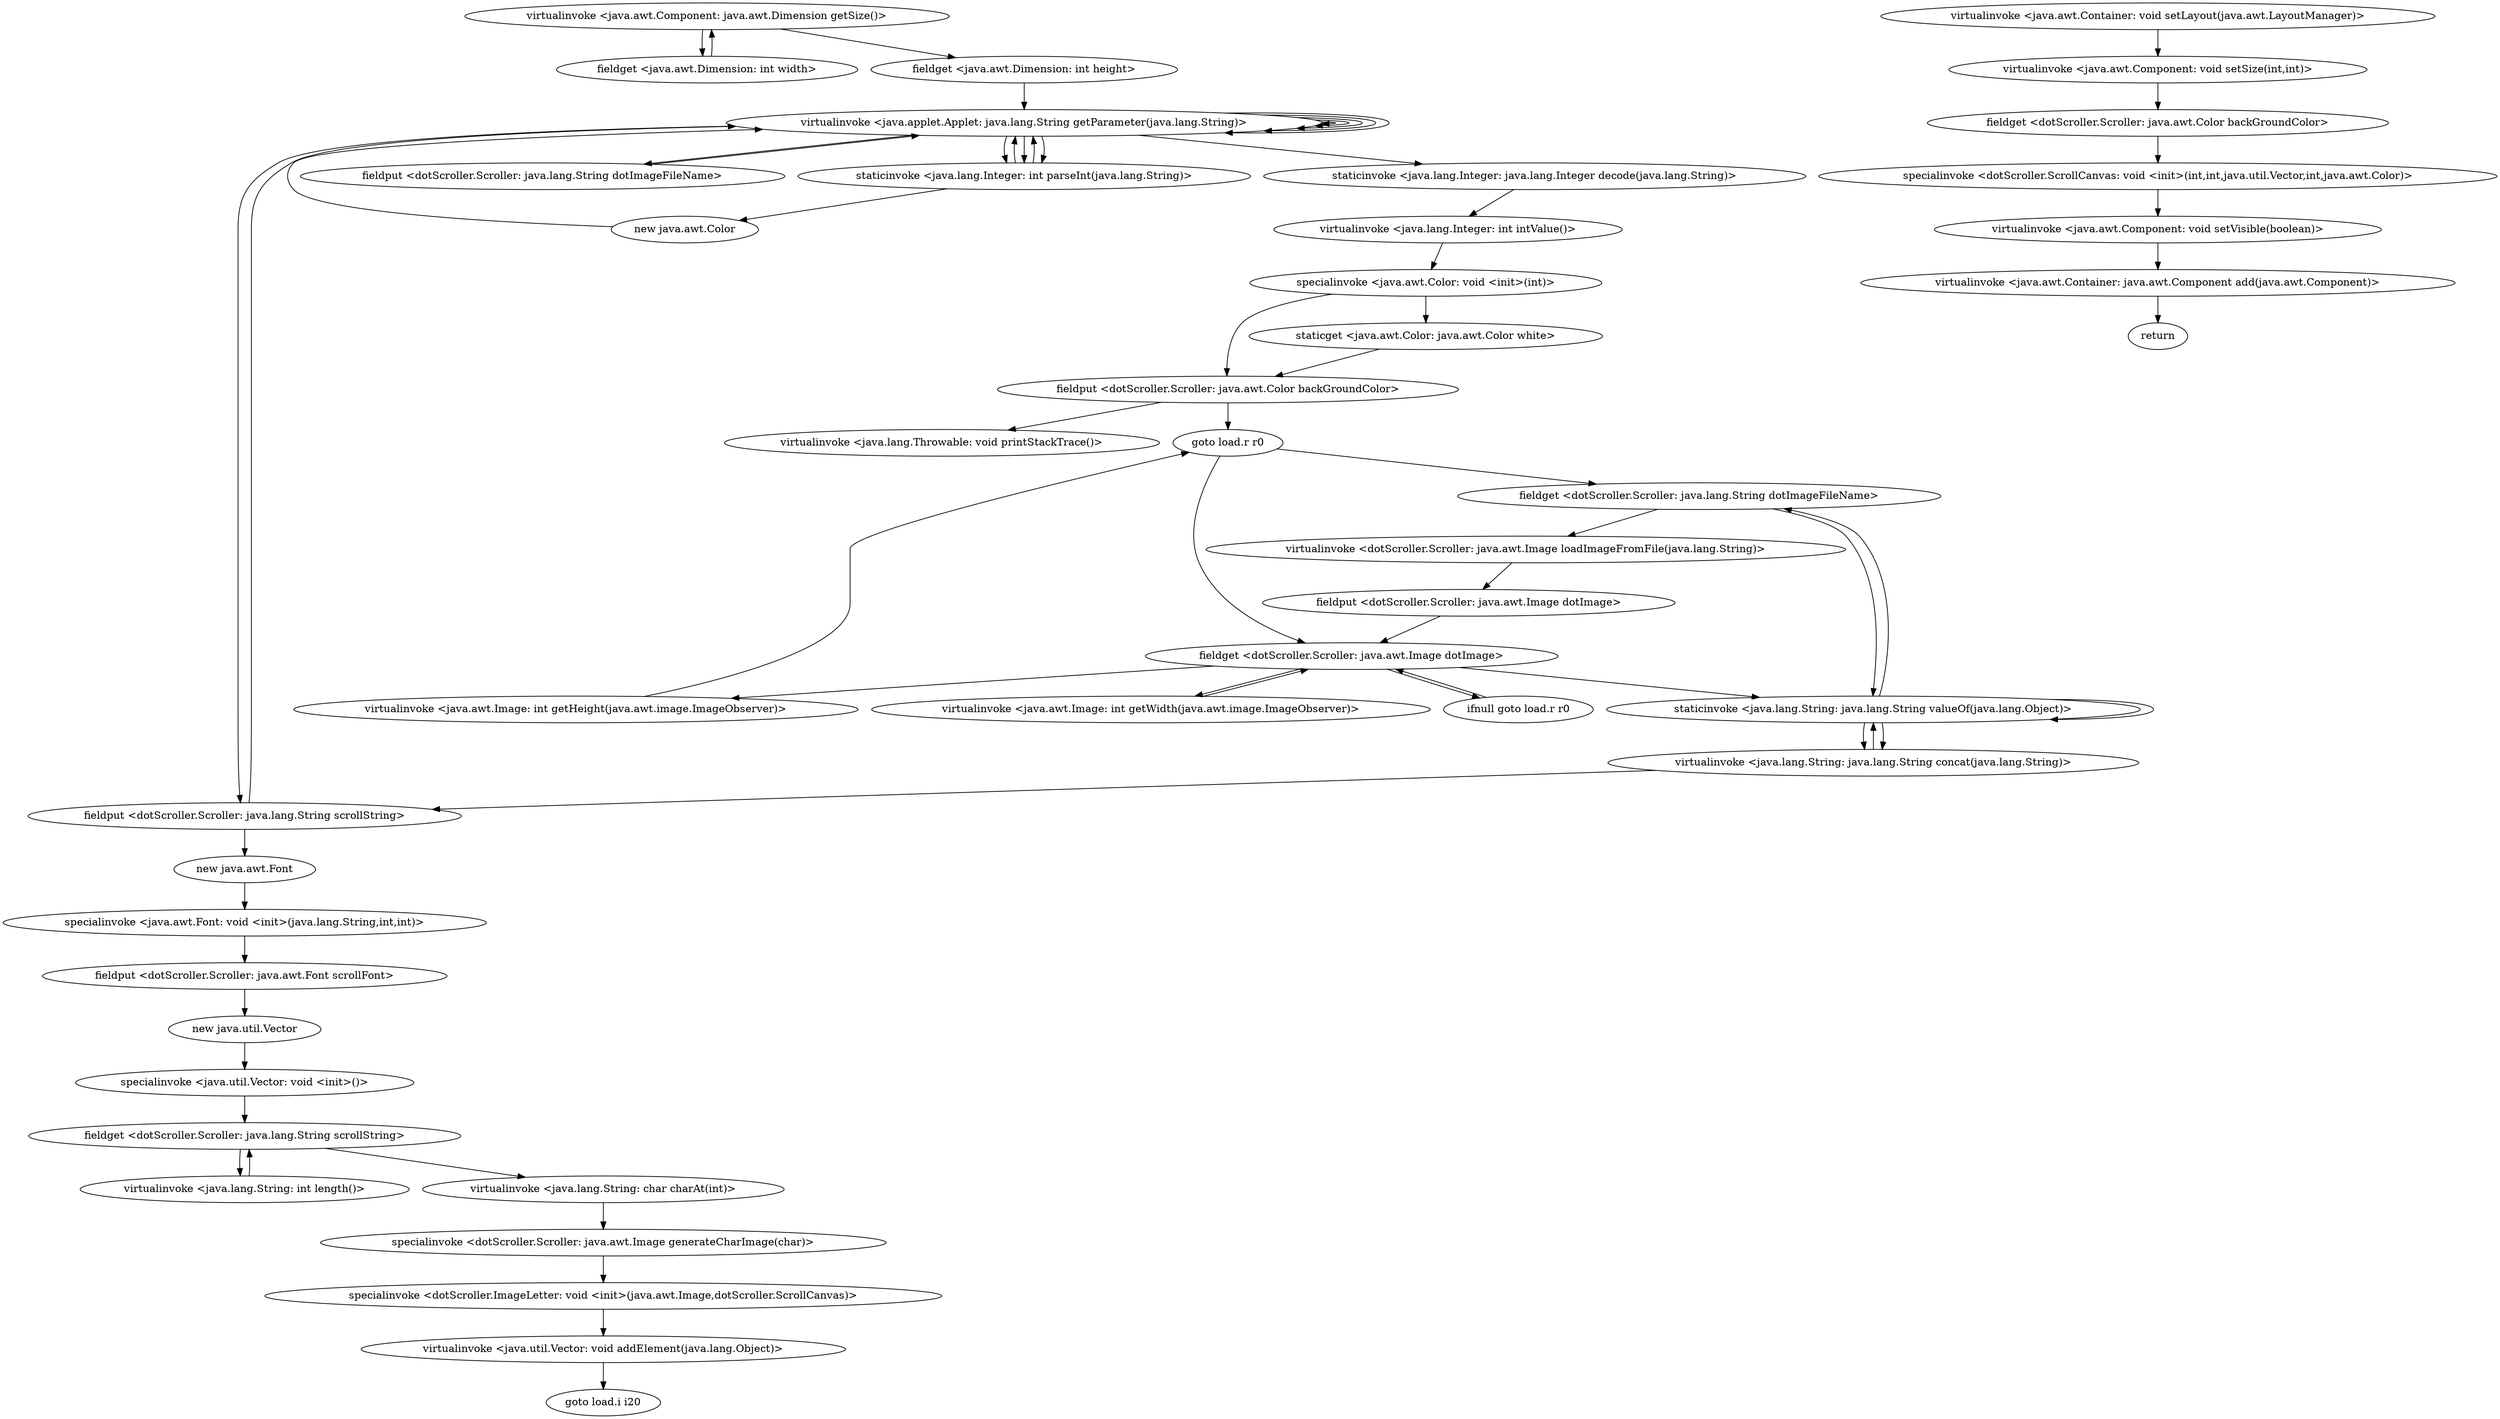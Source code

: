 digraph "" {
"virtualinvoke <java.awt.Component: java.awt.Dimension getSize()>";
 "virtualinvoke <java.awt.Component: java.awt.Dimension getSize()>"->"fieldget <java.awt.Dimension: int width>";
 "fieldget <java.awt.Dimension: int width>"->"virtualinvoke <java.awt.Component: java.awt.Dimension getSize()>";
 "virtualinvoke <java.awt.Component: java.awt.Dimension getSize()>"->"fieldget <java.awt.Dimension: int height>";
 "fieldget <java.awt.Dimension: int height>"->"virtualinvoke <java.applet.Applet: java.lang.String getParameter(java.lang.String)>";
 "virtualinvoke <java.applet.Applet: java.lang.String getParameter(java.lang.String)>"->"virtualinvoke <java.applet.Applet: java.lang.String getParameter(java.lang.String)>";
 "virtualinvoke <java.applet.Applet: java.lang.String getParameter(java.lang.String)>"->"staticinvoke <java.lang.Integer: int parseInt(java.lang.String)>";
 "staticinvoke <java.lang.Integer: int parseInt(java.lang.String)>"->"virtualinvoke <java.applet.Applet: java.lang.String getParameter(java.lang.String)>";
 "virtualinvoke <java.applet.Applet: java.lang.String getParameter(java.lang.String)>"->"virtualinvoke <java.applet.Applet: java.lang.String getParameter(java.lang.String)>";
 "virtualinvoke <java.applet.Applet: java.lang.String getParameter(java.lang.String)>"->"staticinvoke <java.lang.Integer: int parseInt(java.lang.String)>";
 "staticinvoke <java.lang.Integer: int parseInt(java.lang.String)>"->"virtualinvoke <java.applet.Applet: java.lang.String getParameter(java.lang.String)>";
 "virtualinvoke <java.applet.Applet: java.lang.String getParameter(java.lang.String)>"->"virtualinvoke <java.applet.Applet: java.lang.String getParameter(java.lang.String)>";
 "virtualinvoke <java.applet.Applet: java.lang.String getParameter(java.lang.String)>"->"fieldput <dotScroller.Scroller: java.lang.String scrollString>";
 "fieldput <dotScroller.Scroller: java.lang.String scrollString>"->"virtualinvoke <java.applet.Applet: java.lang.String getParameter(java.lang.String)>";
 "virtualinvoke <java.applet.Applet: java.lang.String getParameter(java.lang.String)>"->"virtualinvoke <java.applet.Applet: java.lang.String getParameter(java.lang.String)>";
 "virtualinvoke <java.applet.Applet: java.lang.String getParameter(java.lang.String)>"->"fieldput <dotScroller.Scroller: java.lang.String dotImageFileName>";
 "fieldput <dotScroller.Scroller: java.lang.String dotImageFileName>"->"virtualinvoke <java.applet.Applet: java.lang.String getParameter(java.lang.String)>";
 "virtualinvoke <java.applet.Applet: java.lang.String getParameter(java.lang.String)>"->"virtualinvoke <java.applet.Applet: java.lang.String getParameter(java.lang.String)>";
 "virtualinvoke <java.applet.Applet: java.lang.String getParameter(java.lang.String)>"->"staticinvoke <java.lang.Integer: int parseInt(java.lang.String)>";
 "staticinvoke <java.lang.Integer: int parseInt(java.lang.String)>"->"new java.awt.Color";
 "new java.awt.Color"->"virtualinvoke <java.applet.Applet: java.lang.String getParameter(java.lang.String)>";
 "virtualinvoke <java.applet.Applet: java.lang.String getParameter(java.lang.String)>"->"staticinvoke <java.lang.Integer: java.lang.Integer decode(java.lang.String)>";
 "staticinvoke <java.lang.Integer: java.lang.Integer decode(java.lang.String)>"->"virtualinvoke <java.lang.Integer: int intValue()>";
 "virtualinvoke <java.lang.Integer: int intValue()>"->"specialinvoke <java.awt.Color: void <init>(int)>";
 "specialinvoke <java.awt.Color: void <init>(int)>"->"fieldput <dotScroller.Scroller: java.awt.Color backGroundColor>";
 "fieldput <dotScroller.Scroller: java.awt.Color backGroundColor>"->"goto load.r r0";
 "goto load.r r0"->"fieldget <dotScroller.Scroller: java.lang.String dotImageFileName>";
 "fieldget <dotScroller.Scroller: java.lang.String dotImageFileName>"->"virtualinvoke <dotScroller.Scroller: java.awt.Image loadImageFromFile(java.lang.String)>";
 "virtualinvoke <dotScroller.Scroller: java.awt.Image loadImageFromFile(java.lang.String)>"->"fieldput <dotScroller.Scroller: java.awt.Image dotImage>";
 "fieldput <dotScroller.Scroller: java.awt.Image dotImage>"->"fieldget <dotScroller.Scroller: java.awt.Image dotImage>";
 "fieldget <dotScroller.Scroller: java.awt.Image dotImage>"->"ifnull goto load.r r0";
 "ifnull goto load.r r0"->"fieldget <dotScroller.Scroller: java.awt.Image dotImage>";
 "fieldget <dotScroller.Scroller: java.awt.Image dotImage>"->"virtualinvoke <java.awt.Image: int getWidth(java.awt.image.ImageObserver)>";
 "virtualinvoke <java.awt.Image: int getWidth(java.awt.image.ImageObserver)>"->"fieldget <dotScroller.Scroller: java.awt.Image dotImage>";
 "fieldget <dotScroller.Scroller: java.awt.Image dotImage>"->"virtualinvoke <java.awt.Image: int getHeight(java.awt.image.ImageObserver)>";
 "virtualinvoke <java.awt.Image: int getHeight(java.awt.image.ImageObserver)>"->"goto load.r r0";
 "goto load.r r0"->"fieldget <dotScroller.Scroller: java.awt.Image dotImage>";
 "fieldget <dotScroller.Scroller: java.awt.Image dotImage>"->"staticinvoke <java.lang.String: java.lang.String valueOf(java.lang.Object)>";
 "staticinvoke <java.lang.String: java.lang.String valueOf(java.lang.Object)>"->"fieldget <dotScroller.Scroller: java.lang.String dotImageFileName>";
 "fieldget <dotScroller.Scroller: java.lang.String dotImageFileName>"->"staticinvoke <java.lang.String: java.lang.String valueOf(java.lang.Object)>";
 "staticinvoke <java.lang.String: java.lang.String valueOf(java.lang.Object)>"->"virtualinvoke <java.lang.String: java.lang.String concat(java.lang.String)>";
 "virtualinvoke <java.lang.String: java.lang.String concat(java.lang.String)>"->"staticinvoke <java.lang.String: java.lang.String valueOf(java.lang.Object)>";
 "staticinvoke <java.lang.String: java.lang.String valueOf(java.lang.Object)>"->"staticinvoke <java.lang.String: java.lang.String valueOf(java.lang.Object)>";
 "staticinvoke <java.lang.String: java.lang.String valueOf(java.lang.Object)>"->"virtualinvoke <java.lang.String: java.lang.String concat(java.lang.String)>";
 "virtualinvoke <java.lang.String: java.lang.String concat(java.lang.String)>"->"fieldput <dotScroller.Scroller: java.lang.String scrollString>";
 "fieldput <dotScroller.Scroller: java.lang.String scrollString>"->"new java.awt.Font";
 "new java.awt.Font"->"specialinvoke <java.awt.Font: void <init>(java.lang.String,int,int)>";
 "specialinvoke <java.awt.Font: void <init>(java.lang.String,int,int)>"->"fieldput <dotScroller.Scroller: java.awt.Font scrollFont>";
 "fieldput <dotScroller.Scroller: java.awt.Font scrollFont>"->"new java.util.Vector";
 "new java.util.Vector"->"specialinvoke <java.util.Vector: void <init>()>";
 "specialinvoke <java.util.Vector: void <init>()>"->"fieldget <dotScroller.Scroller: java.lang.String scrollString>";
 "fieldget <dotScroller.Scroller: java.lang.String scrollString>"->"virtualinvoke <java.lang.String: int length()>";
 "virtualinvoke <java.lang.String: int length()>"->"fieldget <dotScroller.Scroller: java.lang.String scrollString>";
 "fieldget <dotScroller.Scroller: java.lang.String scrollString>"->"virtualinvoke <java.lang.String: char charAt(int)>";
 "virtualinvoke <java.lang.String: char charAt(int)>"->"specialinvoke <dotScroller.Scroller: java.awt.Image generateCharImage(char)>";
 "specialinvoke <dotScroller.Scroller: java.awt.Image generateCharImage(char)>"->"specialinvoke <dotScroller.ImageLetter: void <init>(java.awt.Image,dotScroller.ScrollCanvas)>";
 "specialinvoke <dotScroller.ImageLetter: void <init>(java.awt.Image,dotScroller.ScrollCanvas)>"->"virtualinvoke <java.util.Vector: void addElement(java.lang.Object)>";
 "virtualinvoke <java.util.Vector: void addElement(java.lang.Object)>"->"goto load.i i20";
"virtualinvoke <java.awt.Container: void setLayout(java.awt.LayoutManager)>";
 "virtualinvoke <java.awt.Container: void setLayout(java.awt.LayoutManager)>"->"virtualinvoke <java.awt.Component: void setSize(int,int)>";
 "virtualinvoke <java.awt.Component: void setSize(int,int)>"->"fieldget <dotScroller.Scroller: java.awt.Color backGroundColor>";
 "fieldget <dotScroller.Scroller: java.awt.Color backGroundColor>"->"specialinvoke <dotScroller.ScrollCanvas: void <init>(int,int,java.util.Vector,int,java.awt.Color)>";
 "specialinvoke <dotScroller.ScrollCanvas: void <init>(int,int,java.util.Vector,int,java.awt.Color)>"->"virtualinvoke <java.awt.Component: void setVisible(boolean)>";
 "virtualinvoke <java.awt.Component: void setVisible(boolean)>"->"virtualinvoke <java.awt.Container: java.awt.Component add(java.awt.Component)>";
 "virtualinvoke <java.awt.Container: java.awt.Component add(java.awt.Component)>"->"return";
"virtualinvoke <java.lang.Throwable: void printStackTrace()>";
 "specialinvoke <java.awt.Color: void <init>(int)>"->"staticget <java.awt.Color: java.awt.Color white>";
 "staticget <java.awt.Color: java.awt.Color white>"->"fieldput <dotScroller.Scroller: java.awt.Color backGroundColor>";
 "fieldput <dotScroller.Scroller: java.awt.Color backGroundColor>"->"virtualinvoke <java.lang.Throwable: void printStackTrace()>";
}
